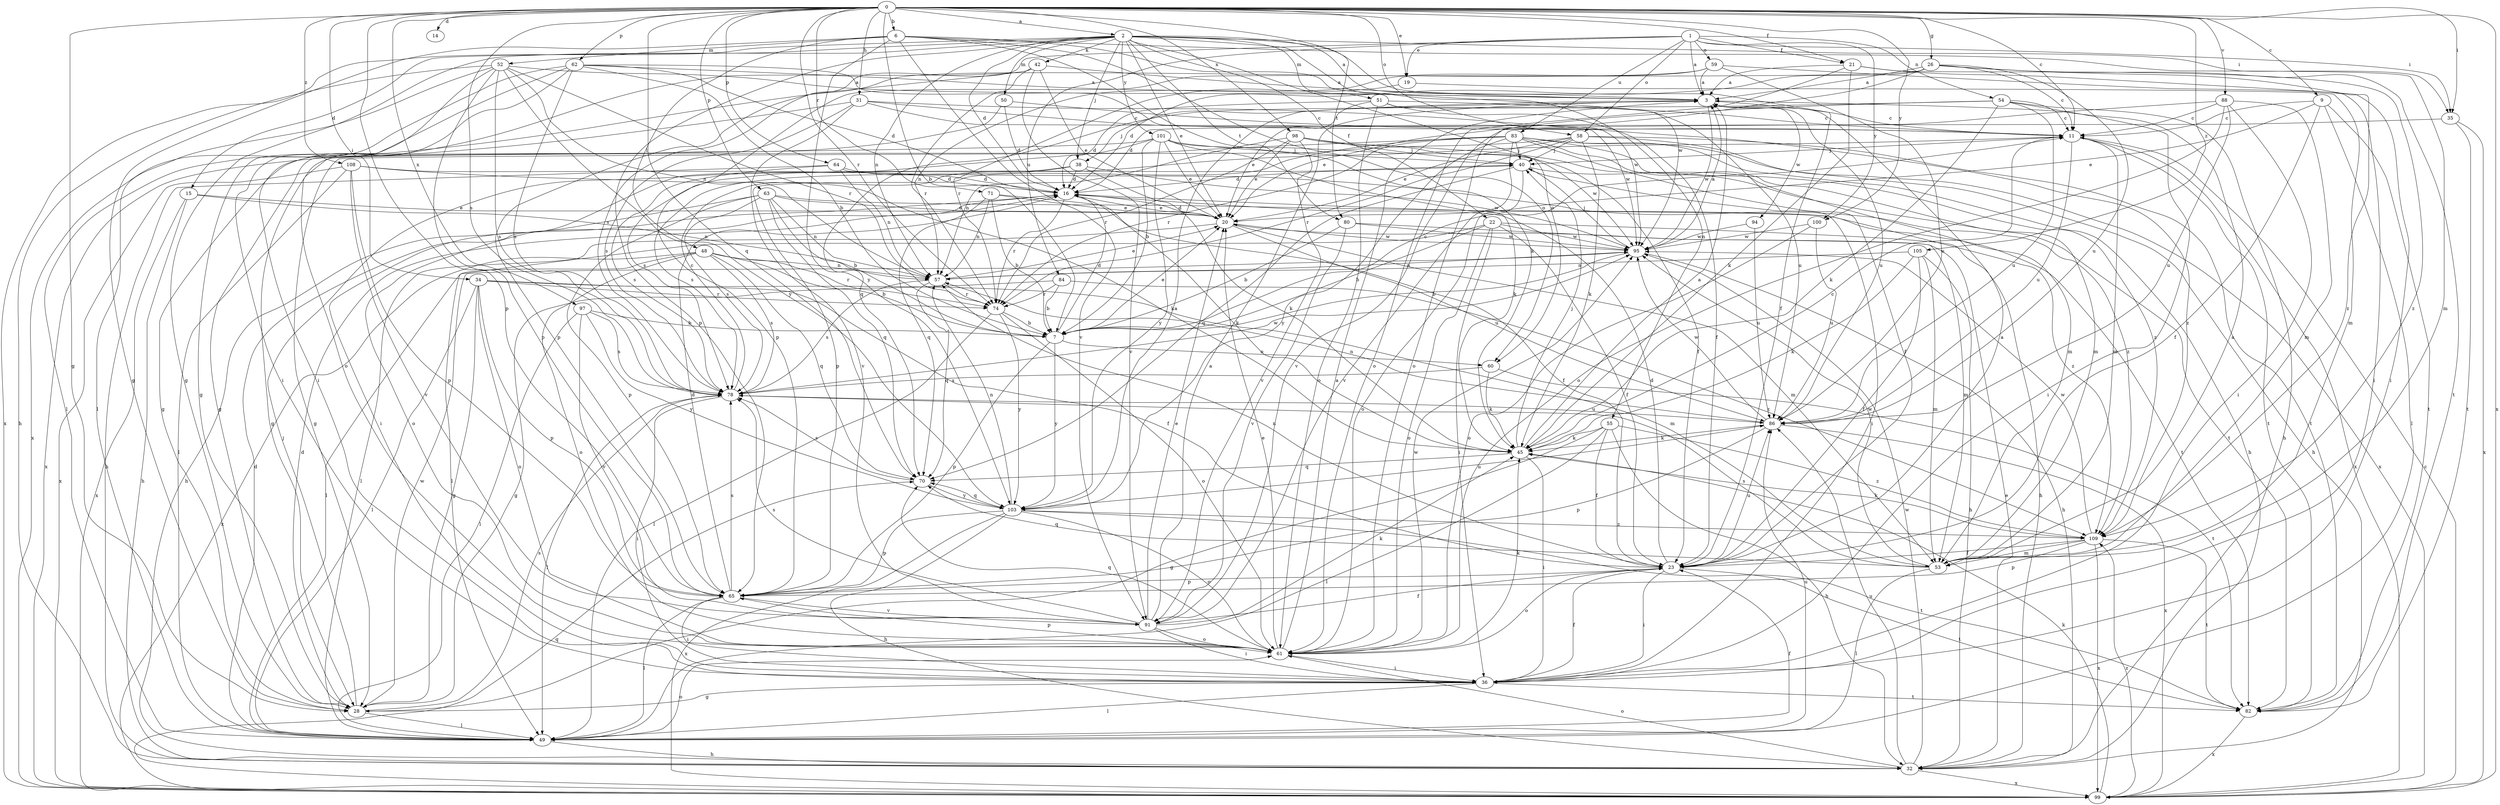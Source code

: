 strict digraph  {
0;
1;
2;
3;
6;
7;
9;
11;
14;
15;
16;
19;
20;
21;
22;
23;
26;
28;
31;
32;
34;
35;
36;
38;
40;
42;
45;
48;
49;
50;
51;
52;
53;
54;
55;
57;
58;
59;
60;
61;
62;
63;
64;
65;
70;
71;
74;
78;
80;
82;
83;
84;
86;
88;
91;
94;
95;
97;
98;
99;
100;
101;
103;
105;
108;
109;
0 -> 2  [label=a];
0 -> 6  [label=b];
0 -> 7  [label=b];
0 -> 9  [label=c];
0 -> 11  [label=c];
0 -> 14  [label=d];
0 -> 19  [label=e];
0 -> 21  [label=f];
0 -> 26  [label=g];
0 -> 28  [label=g];
0 -> 31  [label=h];
0 -> 34  [label=i];
0 -> 35  [label=i];
0 -> 58  [label=o];
0 -> 62  [label=p];
0 -> 63  [label=p];
0 -> 64  [label=p];
0 -> 65  [label=p];
0 -> 70  [label=q];
0 -> 71  [label=r];
0 -> 74  [label=r];
0 -> 78  [label=s];
0 -> 80  [label=t];
0 -> 88  [label=v];
0 -> 97  [label=x];
0 -> 98  [label=x];
0 -> 99  [label=x];
0 -> 100  [label=y];
0 -> 105  [label=z];
0 -> 108  [label=z];
1 -> 3  [label=a];
1 -> 19  [label=e];
1 -> 21  [label=f];
1 -> 35  [label=i];
1 -> 54  [label=n];
1 -> 58  [label=o];
1 -> 59  [label=o];
1 -> 78  [label=s];
1 -> 83  [label=u];
1 -> 84  [label=u];
1 -> 100  [label=y];
2 -> 3  [label=a];
2 -> 15  [label=d];
2 -> 16  [label=d];
2 -> 20  [label=e];
2 -> 22  [label=f];
2 -> 23  [label=f];
2 -> 28  [label=g];
2 -> 35  [label=i];
2 -> 38  [label=j];
2 -> 42  [label=k];
2 -> 50  [label=m];
2 -> 51  [label=m];
2 -> 55  [label=n];
2 -> 57  [label=n];
2 -> 60  [label=o];
2 -> 65  [label=p];
2 -> 80  [label=t];
2 -> 99  [label=x];
2 -> 101  [label=y];
3 -> 11  [label=c];
3 -> 38  [label=j];
3 -> 86  [label=u];
3 -> 94  [label=w];
3 -> 95  [label=w];
6 -> 28  [label=g];
6 -> 45  [label=k];
6 -> 48  [label=l];
6 -> 52  [label=m];
6 -> 53  [label=m];
6 -> 60  [label=o];
6 -> 91  [label=v];
6 -> 95  [label=w];
6 -> 103  [label=y];
7 -> 11  [label=c];
7 -> 16  [label=d];
7 -> 20  [label=e];
7 -> 60  [label=o];
7 -> 65  [label=p];
7 -> 103  [label=y];
9 -> 11  [label=c];
9 -> 20  [label=e];
9 -> 23  [label=f];
9 -> 49  [label=l];
9 -> 82  [label=t];
11 -> 40  [label=j];
11 -> 53  [label=m];
11 -> 82  [label=t];
11 -> 86  [label=u];
11 -> 99  [label=x];
15 -> 20  [label=e];
15 -> 32  [label=h];
15 -> 57  [label=n];
15 -> 99  [label=x];
16 -> 20  [label=e];
16 -> 32  [label=h];
16 -> 45  [label=k];
16 -> 74  [label=r];
16 -> 109  [label=z];
19 -> 53  [label=m];
19 -> 74  [label=r];
20 -> 16  [label=d];
20 -> 49  [label=l];
20 -> 53  [label=m];
20 -> 86  [label=u];
20 -> 95  [label=w];
21 -> 3  [label=a];
21 -> 36  [label=i];
21 -> 45  [label=k];
21 -> 61  [label=o];
21 -> 109  [label=z];
22 -> 7  [label=b];
22 -> 23  [label=f];
22 -> 32  [label=h];
22 -> 36  [label=i];
22 -> 49  [label=l];
22 -> 61  [label=o];
22 -> 95  [label=w];
23 -> 3  [label=a];
23 -> 16  [label=d];
23 -> 36  [label=i];
23 -> 57  [label=n];
23 -> 61  [label=o];
23 -> 65  [label=p];
23 -> 82  [label=t];
23 -> 86  [label=u];
26 -> 3  [label=a];
26 -> 11  [label=c];
26 -> 16  [label=d];
26 -> 61  [label=o];
26 -> 65  [label=p];
26 -> 82  [label=t];
26 -> 86  [label=u];
26 -> 109  [label=z];
28 -> 16  [label=d];
28 -> 40  [label=j];
28 -> 49  [label=l];
28 -> 78  [label=s];
28 -> 95  [label=w];
31 -> 11  [label=c];
31 -> 28  [label=g];
31 -> 78  [label=s];
31 -> 91  [label=v];
31 -> 95  [label=w];
31 -> 109  [label=z];
32 -> 20  [label=e];
32 -> 61  [label=o];
32 -> 86  [label=u];
32 -> 95  [label=w];
32 -> 99  [label=x];
34 -> 23  [label=f];
34 -> 28  [label=g];
34 -> 49  [label=l];
34 -> 53  [label=m];
34 -> 61  [label=o];
34 -> 65  [label=p];
34 -> 74  [label=r];
35 -> 16  [label=d];
35 -> 82  [label=t];
35 -> 99  [label=x];
36 -> 23  [label=f];
36 -> 28  [label=g];
36 -> 49  [label=l];
36 -> 82  [label=t];
38 -> 16  [label=d];
38 -> 36  [label=i];
38 -> 45  [label=k];
38 -> 78  [label=s];
38 -> 95  [label=w];
40 -> 16  [label=d];
40 -> 36  [label=i];
40 -> 61  [label=o];
40 -> 70  [label=q];
40 -> 82  [label=t];
42 -> 3  [label=a];
42 -> 20  [label=e];
42 -> 36  [label=i];
42 -> 65  [label=p];
42 -> 74  [label=r];
42 -> 91  [label=v];
45 -> 3  [label=a];
45 -> 11  [label=c];
45 -> 36  [label=i];
45 -> 40  [label=j];
45 -> 70  [label=q];
48 -> 7  [label=b];
48 -> 49  [label=l];
48 -> 57  [label=n];
48 -> 61  [label=o];
48 -> 70  [label=q];
48 -> 74  [label=r];
48 -> 78  [label=s];
48 -> 99  [label=x];
49 -> 16  [label=d];
49 -> 23  [label=f];
49 -> 32  [label=h];
49 -> 61  [label=o];
49 -> 86  [label=u];
50 -> 11  [label=c];
50 -> 16  [label=d];
50 -> 28  [label=g];
51 -> 11  [label=c];
51 -> 16  [label=d];
51 -> 20  [label=e];
51 -> 23  [label=f];
51 -> 61  [label=o];
51 -> 86  [label=u];
52 -> 3  [label=a];
52 -> 32  [label=h];
52 -> 36  [label=i];
52 -> 49  [label=l];
52 -> 57  [label=n];
52 -> 65  [label=p];
52 -> 74  [label=r];
52 -> 78  [label=s];
52 -> 103  [label=y];
53 -> 3  [label=a];
53 -> 49  [label=l];
53 -> 70  [label=q];
53 -> 78  [label=s];
53 -> 95  [label=w];
54 -> 11  [label=c];
54 -> 20  [label=e];
54 -> 32  [label=h];
54 -> 36  [label=i];
54 -> 45  [label=k];
54 -> 70  [label=q];
54 -> 86  [label=u];
55 -> 23  [label=f];
55 -> 28  [label=g];
55 -> 32  [label=h];
55 -> 45  [label=k];
55 -> 49  [label=l];
55 -> 109  [label=z];
57 -> 20  [label=e];
57 -> 70  [label=q];
57 -> 74  [label=r];
57 -> 78  [label=s];
58 -> 20  [label=e];
58 -> 28  [label=g];
58 -> 32  [label=h];
58 -> 40  [label=j];
58 -> 45  [label=k];
58 -> 74  [label=r];
58 -> 82  [label=t];
59 -> 3  [label=a];
59 -> 28  [label=g];
59 -> 36  [label=i];
59 -> 57  [label=n];
59 -> 86  [label=u];
60 -> 45  [label=k];
60 -> 78  [label=s];
60 -> 82  [label=t];
61 -> 3  [label=a];
61 -> 20  [label=e];
61 -> 36  [label=i];
61 -> 45  [label=k];
61 -> 65  [label=p];
61 -> 70  [label=q];
61 -> 95  [label=w];
62 -> 3  [label=a];
62 -> 7  [label=b];
62 -> 16  [label=d];
62 -> 49  [label=l];
62 -> 61  [label=o];
62 -> 78  [label=s];
62 -> 95  [label=w];
62 -> 99  [label=x];
63 -> 7  [label=b];
63 -> 20  [label=e];
63 -> 57  [label=n];
63 -> 61  [label=o];
63 -> 65  [label=p];
63 -> 70  [label=q];
63 -> 78  [label=s];
63 -> 82  [label=t];
64 -> 16  [label=d];
64 -> 32  [label=h];
64 -> 57  [label=n];
64 -> 78  [label=s];
64 -> 109  [label=z];
65 -> 16  [label=d];
65 -> 36  [label=i];
65 -> 49  [label=l];
65 -> 78  [label=s];
65 -> 91  [label=v];
70 -> 78  [label=s];
70 -> 103  [label=y];
71 -> 7  [label=b];
71 -> 20  [label=e];
71 -> 23  [label=f];
71 -> 57  [label=n];
71 -> 70  [label=q];
74 -> 7  [label=b];
74 -> 49  [label=l];
74 -> 61  [label=o];
74 -> 103  [label=y];
78 -> 11  [label=c];
78 -> 36  [label=i];
78 -> 49  [label=l];
78 -> 86  [label=u];
78 -> 95  [label=w];
80 -> 7  [label=b];
80 -> 53  [label=m];
80 -> 91  [label=v];
80 -> 95  [label=w];
82 -> 99  [label=x];
83 -> 23  [label=f];
83 -> 28  [label=g];
83 -> 32  [label=h];
83 -> 40  [label=j];
83 -> 53  [label=m];
83 -> 65  [label=p];
83 -> 74  [label=r];
83 -> 91  [label=v];
83 -> 99  [label=x];
83 -> 103  [label=y];
83 -> 109  [label=z];
84 -> 7  [label=b];
84 -> 28  [label=g];
84 -> 74  [label=r];
84 -> 109  [label=z];
86 -> 45  [label=k];
86 -> 57  [label=n];
86 -> 65  [label=p];
86 -> 95  [label=w];
86 -> 99  [label=x];
88 -> 11  [label=c];
88 -> 36  [label=i];
88 -> 53  [label=m];
88 -> 61  [label=o];
88 -> 86  [label=u];
88 -> 91  [label=v];
91 -> 3  [label=a];
91 -> 20  [label=e];
91 -> 23  [label=f];
91 -> 36  [label=i];
91 -> 45  [label=k];
91 -> 61  [label=o];
91 -> 78  [label=s];
94 -> 86  [label=u];
94 -> 95  [label=w];
95 -> 3  [label=a];
95 -> 7  [label=b];
95 -> 32  [label=h];
95 -> 40  [label=j];
95 -> 57  [label=n];
97 -> 7  [label=b];
97 -> 49  [label=l];
97 -> 78  [label=s];
97 -> 91  [label=v];
97 -> 103  [label=y];
98 -> 20  [label=e];
98 -> 40  [label=j];
98 -> 53  [label=m];
98 -> 57  [label=n];
98 -> 74  [label=r];
98 -> 91  [label=v];
98 -> 95  [label=w];
99 -> 11  [label=c];
99 -> 45  [label=k];
99 -> 70  [label=q];
99 -> 109  [label=z];
100 -> 61  [label=o];
100 -> 86  [label=u];
100 -> 95  [label=w];
101 -> 7  [label=b];
101 -> 20  [label=e];
101 -> 23  [label=f];
101 -> 40  [label=j];
101 -> 45  [label=k];
101 -> 78  [label=s];
101 -> 99  [label=x];
101 -> 103  [label=y];
103 -> 3  [label=a];
103 -> 32  [label=h];
103 -> 57  [label=n];
103 -> 61  [label=o];
103 -> 65  [label=p];
103 -> 70  [label=q];
103 -> 82  [label=t];
103 -> 86  [label=u];
103 -> 99  [label=x];
103 -> 109  [label=z];
105 -> 23  [label=f];
105 -> 32  [label=h];
105 -> 45  [label=k];
105 -> 53  [label=m];
105 -> 57  [label=n];
108 -> 16  [label=d];
108 -> 45  [label=k];
108 -> 49  [label=l];
108 -> 65  [label=p];
108 -> 91  [label=v];
108 -> 99  [label=x];
109 -> 23  [label=f];
109 -> 45  [label=k];
109 -> 53  [label=m];
109 -> 65  [label=p];
109 -> 82  [label=t];
109 -> 95  [label=w];
109 -> 99  [label=x];
}

